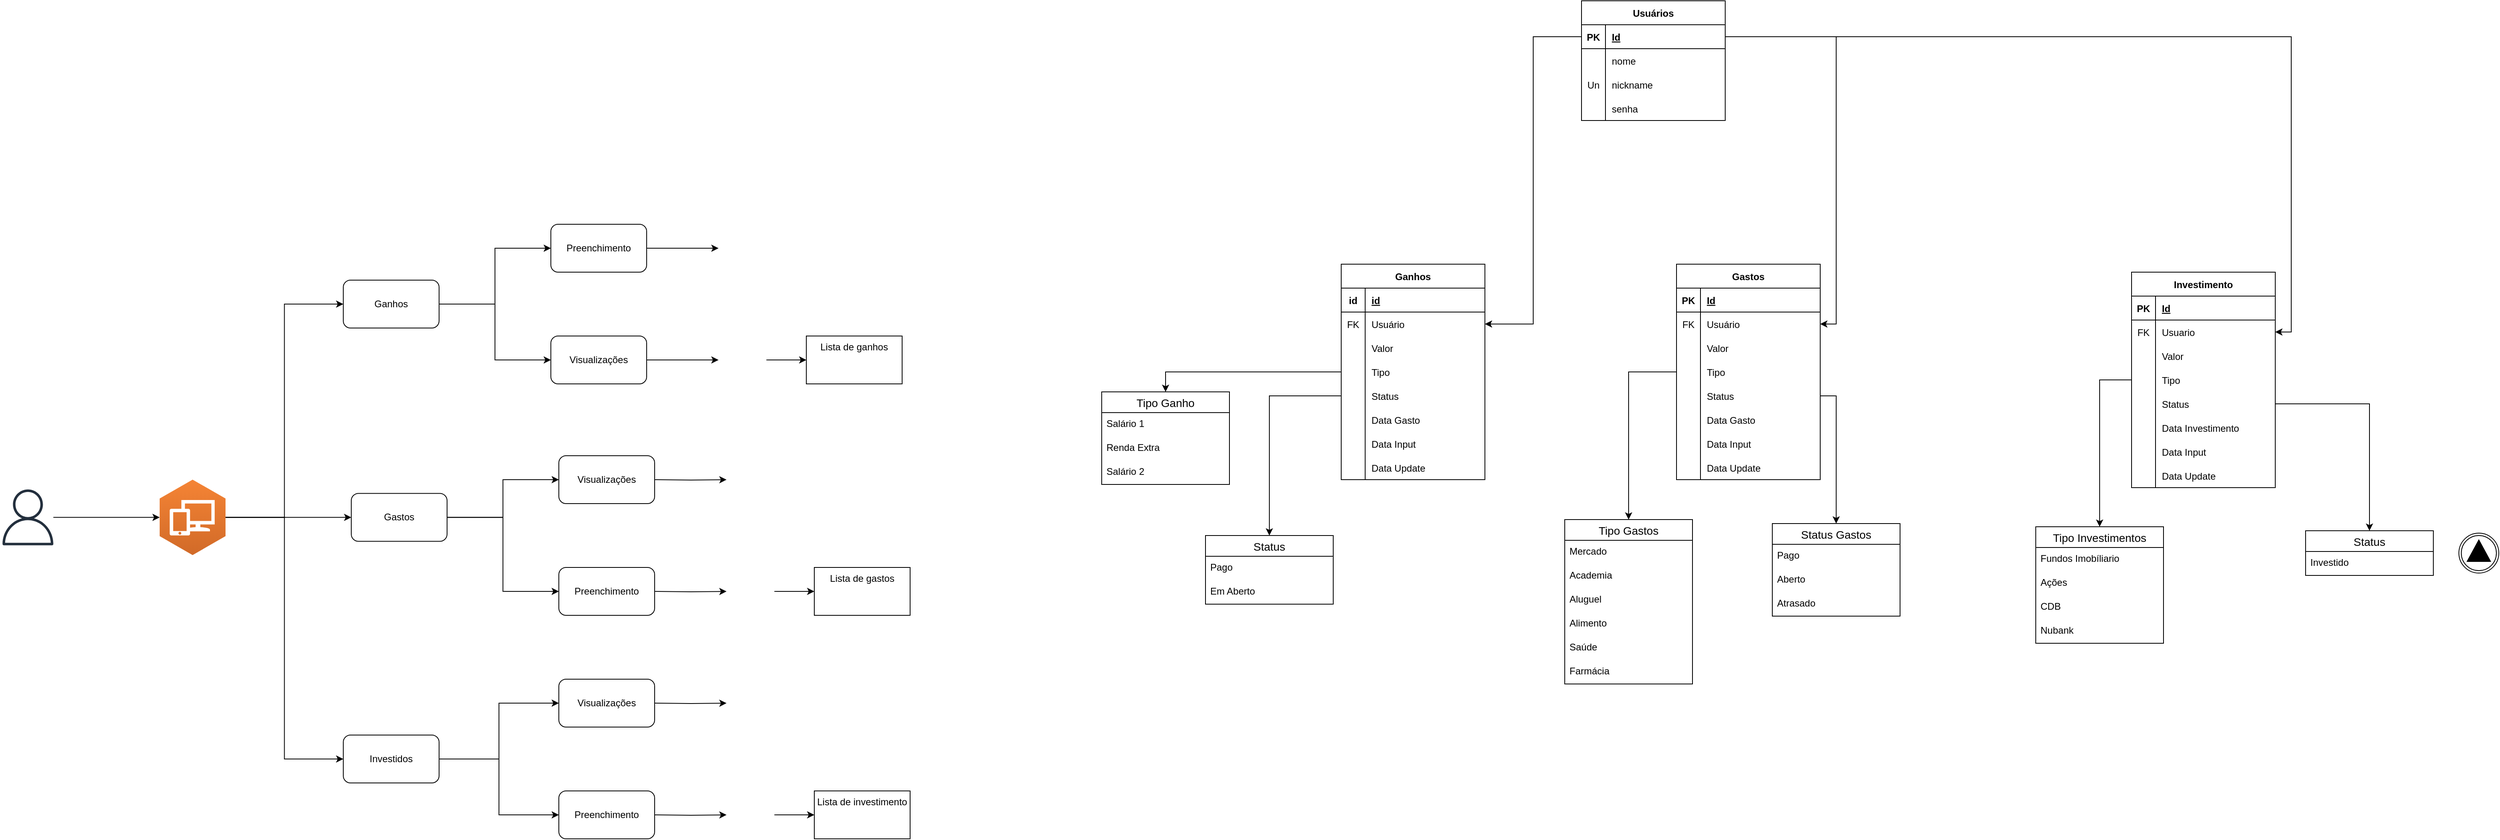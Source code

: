 <mxfile version="20.6.0" type="github">
  <diagram id="ZHMlnCA3z6UdnJzUCb5i" name="Página-1">
    <mxGraphModel dx="5167" dy="3419" grid="1" gridSize="10" guides="1" tooltips="1" connect="1" arrows="1" fold="1" page="1" pageScale="1" pageWidth="827" pageHeight="1169" math="0" shadow="0">
      <root>
        <mxCell id="0" />
        <mxCell id="1" parent="0" />
        <mxCell id="hMiYWxqCcFL1-7lvP4ok-51" style="edgeStyle=orthogonalEdgeStyle;rounded=0;orthogonalLoop=1;jettySize=auto;html=1;" parent="1" source="hMiYWxqCcFL1-7lvP4ok-3" target="hMiYWxqCcFL1-7lvP4ok-7" edge="1">
          <mxGeometry relative="1" as="geometry" />
        </mxCell>
        <mxCell id="hMiYWxqCcFL1-7lvP4ok-3" value="" style="sketch=0;outlineConnect=0;fontColor=#232F3E;gradientColor=none;fillColor=#232F3D;strokeColor=none;dashed=0;verticalLabelPosition=bottom;verticalAlign=top;align=center;html=1;fontSize=12;fontStyle=0;aspect=fixed;pointerEvents=1;shape=mxgraph.aws4.user;" parent="1" vertex="1">
          <mxGeometry x="-740" y="382.25" width="70" height="70" as="geometry" />
        </mxCell>
        <mxCell id="hMiYWxqCcFL1-7lvP4ok-41" style="edgeStyle=orthogonalEdgeStyle;rounded=0;orthogonalLoop=1;jettySize=auto;html=1;entryX=0;entryY=0.5;entryDx=0;entryDy=0;" parent="1" source="hMiYWxqCcFL1-7lvP4ok-7" target="hMiYWxqCcFL1-7lvP4ok-11" edge="1">
          <mxGeometry relative="1" as="geometry" />
        </mxCell>
        <mxCell id="hMiYWxqCcFL1-7lvP4ok-42" style="edgeStyle=orthogonalEdgeStyle;rounded=0;orthogonalLoop=1;jettySize=auto;html=1;entryX=0;entryY=0.5;entryDx=0;entryDy=0;" parent="1" source="hMiYWxqCcFL1-7lvP4ok-7" target="hMiYWxqCcFL1-7lvP4ok-10" edge="1">
          <mxGeometry relative="1" as="geometry" />
        </mxCell>
        <mxCell id="hMiYWxqCcFL1-7lvP4ok-43" style="edgeStyle=orthogonalEdgeStyle;rounded=0;orthogonalLoop=1;jettySize=auto;html=1;entryX=0;entryY=0.5;entryDx=0;entryDy=0;" parent="1" source="hMiYWxqCcFL1-7lvP4ok-7" target="hMiYWxqCcFL1-7lvP4ok-9" edge="1">
          <mxGeometry relative="1" as="geometry" />
        </mxCell>
        <mxCell id="hMiYWxqCcFL1-7lvP4ok-7" value="" style="outlineConnect=0;dashed=0;verticalLabelPosition=bottom;verticalAlign=top;align=center;html=1;shape=mxgraph.aws3.workspaces;fillColor=#D16A28;gradientColor=#F58435;gradientDirection=north;strokeColor=#000000;" parent="1" vertex="1">
          <mxGeometry x="-540" y="370" width="82.5" height="94.5" as="geometry" />
        </mxCell>
        <mxCell id="hMiYWxqCcFL1-7lvP4ok-49" style="edgeStyle=orthogonalEdgeStyle;rounded=0;orthogonalLoop=1;jettySize=auto;html=1;entryX=0;entryY=0.5;entryDx=0;entryDy=0;" parent="1" source="hMiYWxqCcFL1-7lvP4ok-9" target="hMiYWxqCcFL1-7lvP4ok-23" edge="1">
          <mxGeometry relative="1" as="geometry" />
        </mxCell>
        <mxCell id="hMiYWxqCcFL1-7lvP4ok-50" style="edgeStyle=orthogonalEdgeStyle;rounded=0;orthogonalLoop=1;jettySize=auto;html=1;entryX=0;entryY=0.5;entryDx=0;entryDy=0;" parent="1" source="hMiYWxqCcFL1-7lvP4ok-9" target="hMiYWxqCcFL1-7lvP4ok-25" edge="1">
          <mxGeometry relative="1" as="geometry" />
        </mxCell>
        <mxCell id="hMiYWxqCcFL1-7lvP4ok-9" value="Ganhos" style="rounded=1;whiteSpace=wrap;html=1;strokeColor=#000000;fillColor=default;gradientColor=none;" parent="1" vertex="1">
          <mxGeometry x="-310" y="120" width="120" height="60" as="geometry" />
        </mxCell>
        <mxCell id="hMiYWxqCcFL1-7lvP4ok-47" style="edgeStyle=orthogonalEdgeStyle;rounded=0;orthogonalLoop=1;jettySize=auto;html=1;entryX=0;entryY=0.5;entryDx=0;entryDy=0;" parent="1" source="hMiYWxqCcFL1-7lvP4ok-10" target="hMiYWxqCcFL1-7lvP4ok-30" edge="1">
          <mxGeometry relative="1" as="geometry" />
        </mxCell>
        <mxCell id="hMiYWxqCcFL1-7lvP4ok-48" style="edgeStyle=orthogonalEdgeStyle;rounded=0;orthogonalLoop=1;jettySize=auto;html=1;entryX=0;entryY=0.5;entryDx=0;entryDy=0;" parent="1" source="hMiYWxqCcFL1-7lvP4ok-10" target="hMiYWxqCcFL1-7lvP4ok-29" edge="1">
          <mxGeometry relative="1" as="geometry" />
        </mxCell>
        <mxCell id="hMiYWxqCcFL1-7lvP4ok-10" value="Gastos" style="rounded=1;whiteSpace=wrap;html=1;strokeColor=#000000;fillColor=default;gradientColor=none;" parent="1" vertex="1">
          <mxGeometry x="-300" y="387.25" width="120" height="60" as="geometry" />
        </mxCell>
        <mxCell id="hMiYWxqCcFL1-7lvP4ok-44" style="edgeStyle=orthogonalEdgeStyle;rounded=0;orthogonalLoop=1;jettySize=auto;html=1;entryX=0;entryY=0.5;entryDx=0;entryDy=0;" parent="1" source="hMiYWxqCcFL1-7lvP4ok-11" target="hMiYWxqCcFL1-7lvP4ok-33" edge="1">
          <mxGeometry relative="1" as="geometry" />
        </mxCell>
        <mxCell id="hMiYWxqCcFL1-7lvP4ok-46" style="edgeStyle=orthogonalEdgeStyle;rounded=0;orthogonalLoop=1;jettySize=auto;html=1;entryX=0;entryY=0.5;entryDx=0;entryDy=0;" parent="1" source="hMiYWxqCcFL1-7lvP4ok-11" target="hMiYWxqCcFL1-7lvP4ok-34" edge="1">
          <mxGeometry relative="1" as="geometry" />
        </mxCell>
        <mxCell id="hMiYWxqCcFL1-7lvP4ok-11" value="Investidos" style="rounded=1;whiteSpace=wrap;html=1;strokeColor=#000000;fillColor=default;gradientColor=none;" parent="1" vertex="1">
          <mxGeometry x="-310" y="690" width="120" height="60" as="geometry" />
        </mxCell>
        <mxCell id="hMiYWxqCcFL1-7lvP4ok-58" style="edgeStyle=orthogonalEdgeStyle;rounded=0;orthogonalLoop=1;jettySize=auto;html=1;entryX=0;entryY=0.5;entryDx=0;entryDy=0;" parent="1" source="hMiYWxqCcFL1-7lvP4ok-23" target="hMiYWxqCcFL1-7lvP4ok-57" edge="1">
          <mxGeometry relative="1" as="geometry" />
        </mxCell>
        <mxCell id="hMiYWxqCcFL1-7lvP4ok-23" value="Preenchimento" style="rounded=1;whiteSpace=wrap;html=1;strokeColor=#000000;fillColor=default;gradientColor=none;" parent="1" vertex="1">
          <mxGeometry x="-50" y="50" width="120" height="60" as="geometry" />
        </mxCell>
        <mxCell id="hMiYWxqCcFL1-7lvP4ok-60" style="edgeStyle=orthogonalEdgeStyle;rounded=0;orthogonalLoop=1;jettySize=auto;html=1;" parent="1" source="hMiYWxqCcFL1-7lvP4ok-25" target="hMiYWxqCcFL1-7lvP4ok-59" edge="1">
          <mxGeometry relative="1" as="geometry" />
        </mxCell>
        <mxCell id="hMiYWxqCcFL1-7lvP4ok-25" value="Visualizações" style="rounded=1;whiteSpace=wrap;html=1;strokeColor=#000000;fillColor=default;gradientColor=none;" parent="1" vertex="1">
          <mxGeometry x="-50" y="190" width="120" height="60" as="geometry" />
        </mxCell>
        <mxCell id="hMiYWxqCcFL1-7lvP4ok-29" value="Preenchimento" style="rounded=1;whiteSpace=wrap;html=1;strokeColor=#000000;fillColor=default;gradientColor=none;" parent="1" vertex="1">
          <mxGeometry x="-40" y="480" width="120" height="60" as="geometry" />
        </mxCell>
        <mxCell id="hMiYWxqCcFL1-7lvP4ok-30" value="Visualizações" style="rounded=1;whiteSpace=wrap;html=1;strokeColor=#000000;fillColor=default;gradientColor=none;" parent="1" vertex="1">
          <mxGeometry x="-40" y="340" width="120" height="60" as="geometry" />
        </mxCell>
        <mxCell id="hMiYWxqCcFL1-7lvP4ok-33" value="Preenchimento" style="rounded=1;whiteSpace=wrap;html=1;strokeColor=#000000;fillColor=default;gradientColor=none;" parent="1" vertex="1">
          <mxGeometry x="-40" y="760" width="120" height="60" as="geometry" />
        </mxCell>
        <mxCell id="hMiYWxqCcFL1-7lvP4ok-34" value="Visualizações" style="rounded=1;whiteSpace=wrap;html=1;strokeColor=#000000;fillColor=default;gradientColor=none;" parent="1" vertex="1">
          <mxGeometry x="-40" y="620" width="120" height="60" as="geometry" />
        </mxCell>
        <mxCell id="hMiYWxqCcFL1-7lvP4ok-57" value="" style="shape=image;html=1;verticalAlign=top;verticalLabelPosition=bottom;labelBackgroundColor=#ffffff;imageAspect=0;aspect=fixed;image=https://cdn0.iconfinder.com/data/icons/evericons-24px-vol-2/24/database-128.png;strokeColor=#000000;fillColor=default;gradientColor=none;strokeWidth=3;" parent="1" vertex="1">
          <mxGeometry x="160" y="50" width="60" height="60" as="geometry" />
        </mxCell>
        <mxCell id="hMiYWxqCcFL1-7lvP4ok-62" value="" style="edgeStyle=orthogonalEdgeStyle;rounded=0;orthogonalLoop=1;jettySize=auto;html=1;" parent="1" source="hMiYWxqCcFL1-7lvP4ok-59" target="hMiYWxqCcFL1-7lvP4ok-61" edge="1">
          <mxGeometry relative="1" as="geometry" />
        </mxCell>
        <mxCell id="hMiYWxqCcFL1-7lvP4ok-59" value="" style="shape=image;html=1;verticalAlign=top;verticalLabelPosition=bottom;labelBackgroundColor=#ffffff;imageAspect=0;aspect=fixed;image=https://cdn0.iconfinder.com/data/icons/evericons-24px-vol-2/24/database-128.png;strokeColor=#000000;fillColor=default;gradientColor=none;strokeWidth=3;" parent="1" vertex="1">
          <mxGeometry x="160" y="190" width="60" height="60" as="geometry" />
        </mxCell>
        <mxCell id="hMiYWxqCcFL1-7lvP4ok-61" value="Lista de ganhos" style="whiteSpace=wrap;html=1;verticalAlign=top;strokeColor=#000000;labelBackgroundColor=#ffffff;gradientColor=none;strokeWidth=1;" parent="1" vertex="1">
          <mxGeometry x="270" y="190" width="120" height="60" as="geometry" />
        </mxCell>
        <mxCell id="hMiYWxqCcFL1-7lvP4ok-63" style="edgeStyle=orthogonalEdgeStyle;rounded=0;orthogonalLoop=1;jettySize=auto;html=1;entryX=0;entryY=0.5;entryDx=0;entryDy=0;" parent="1" target="hMiYWxqCcFL1-7lvP4ok-65" edge="1">
          <mxGeometry relative="1" as="geometry">
            <mxPoint x="80.0" y="370" as="sourcePoint" />
          </mxGeometry>
        </mxCell>
        <mxCell id="hMiYWxqCcFL1-7lvP4ok-64" style="edgeStyle=orthogonalEdgeStyle;rounded=0;orthogonalLoop=1;jettySize=auto;html=1;" parent="1" target="hMiYWxqCcFL1-7lvP4ok-67" edge="1">
          <mxGeometry relative="1" as="geometry">
            <mxPoint x="80.0" y="510" as="sourcePoint" />
          </mxGeometry>
        </mxCell>
        <mxCell id="hMiYWxqCcFL1-7lvP4ok-65" value="" style="shape=image;html=1;verticalAlign=top;verticalLabelPosition=bottom;labelBackgroundColor=#ffffff;imageAspect=0;aspect=fixed;image=https://cdn0.iconfinder.com/data/icons/evericons-24px-vol-2/24/database-128.png;strokeColor=#000000;fillColor=default;gradientColor=none;strokeWidth=3;" parent="1" vertex="1">
          <mxGeometry x="170" y="340" width="60" height="60" as="geometry" />
        </mxCell>
        <mxCell id="hMiYWxqCcFL1-7lvP4ok-66" value="" style="edgeStyle=orthogonalEdgeStyle;rounded=0;orthogonalLoop=1;jettySize=auto;html=1;" parent="1" source="hMiYWxqCcFL1-7lvP4ok-67" target="hMiYWxqCcFL1-7lvP4ok-68" edge="1">
          <mxGeometry relative="1" as="geometry" />
        </mxCell>
        <mxCell id="hMiYWxqCcFL1-7lvP4ok-67" value="" style="shape=image;html=1;verticalAlign=top;verticalLabelPosition=bottom;labelBackgroundColor=#ffffff;imageAspect=0;aspect=fixed;image=https://cdn0.iconfinder.com/data/icons/evericons-24px-vol-2/24/database-128.png;strokeColor=#000000;fillColor=default;gradientColor=none;strokeWidth=3;" parent="1" vertex="1">
          <mxGeometry x="170" y="480" width="60" height="60" as="geometry" />
        </mxCell>
        <mxCell id="hMiYWxqCcFL1-7lvP4ok-68" value="Lista de gastos" style="whiteSpace=wrap;html=1;verticalAlign=top;strokeColor=#000000;labelBackgroundColor=#ffffff;gradientColor=none;strokeWidth=1;" parent="1" vertex="1">
          <mxGeometry x="280" y="480" width="120" height="60" as="geometry" />
        </mxCell>
        <mxCell id="hMiYWxqCcFL1-7lvP4ok-69" style="edgeStyle=orthogonalEdgeStyle;rounded=0;orthogonalLoop=1;jettySize=auto;html=1;entryX=0;entryY=0.5;entryDx=0;entryDy=0;" parent="1" target="hMiYWxqCcFL1-7lvP4ok-71" edge="1">
          <mxGeometry relative="1" as="geometry">
            <mxPoint x="80.0" y="650" as="sourcePoint" />
          </mxGeometry>
        </mxCell>
        <mxCell id="hMiYWxqCcFL1-7lvP4ok-70" style="edgeStyle=orthogonalEdgeStyle;rounded=0;orthogonalLoop=1;jettySize=auto;html=1;" parent="1" target="hMiYWxqCcFL1-7lvP4ok-73" edge="1">
          <mxGeometry relative="1" as="geometry">
            <mxPoint x="80.0" y="790" as="sourcePoint" />
          </mxGeometry>
        </mxCell>
        <mxCell id="hMiYWxqCcFL1-7lvP4ok-71" value="" style="shape=image;html=1;verticalAlign=top;verticalLabelPosition=bottom;labelBackgroundColor=#ffffff;imageAspect=0;aspect=fixed;image=https://cdn0.iconfinder.com/data/icons/evericons-24px-vol-2/24/database-128.png;strokeColor=#000000;fillColor=default;gradientColor=none;strokeWidth=3;" parent="1" vertex="1">
          <mxGeometry x="170" y="620" width="60" height="60" as="geometry" />
        </mxCell>
        <mxCell id="hMiYWxqCcFL1-7lvP4ok-72" value="" style="edgeStyle=orthogonalEdgeStyle;rounded=0;orthogonalLoop=1;jettySize=auto;html=1;" parent="1" source="hMiYWxqCcFL1-7lvP4ok-73" target="hMiYWxqCcFL1-7lvP4ok-74" edge="1">
          <mxGeometry relative="1" as="geometry" />
        </mxCell>
        <mxCell id="hMiYWxqCcFL1-7lvP4ok-73" value="" style="shape=image;html=1;verticalAlign=top;verticalLabelPosition=bottom;labelBackgroundColor=#ffffff;imageAspect=0;aspect=fixed;image=https://cdn0.iconfinder.com/data/icons/evericons-24px-vol-2/24/database-128.png;strokeColor=#000000;fillColor=default;gradientColor=none;strokeWidth=3;" parent="1" vertex="1">
          <mxGeometry x="170" y="760" width="60" height="60" as="geometry" />
        </mxCell>
        <mxCell id="hMiYWxqCcFL1-7lvP4ok-74" value="Lista de investimento" style="whiteSpace=wrap;html=1;verticalAlign=top;strokeColor=#000000;labelBackgroundColor=#ffffff;gradientColor=none;strokeWidth=1;" parent="1" vertex="1">
          <mxGeometry x="280" y="760" width="120" height="60" as="geometry" />
        </mxCell>
        <mxCell id="b-TicHvlsWVfz1t1mjIa-11" value="Ganhos" style="shape=table;startSize=30;container=1;collapsible=1;childLayout=tableLayout;fixedRows=1;rowLines=0;fontStyle=1;align=center;resizeLast=1;" vertex="1" parent="1">
          <mxGeometry x="940" y="100" width="180" height="270" as="geometry" />
        </mxCell>
        <mxCell id="b-TicHvlsWVfz1t1mjIa-12" value="" style="shape=tableRow;horizontal=0;startSize=0;swimlaneHead=0;swimlaneBody=0;fillColor=none;collapsible=0;dropTarget=0;points=[[0,0.5],[1,0.5]];portConstraint=eastwest;top=0;left=0;right=0;bottom=1;" vertex="1" parent="b-TicHvlsWVfz1t1mjIa-11">
          <mxGeometry y="30" width="180" height="30" as="geometry" />
        </mxCell>
        <mxCell id="b-TicHvlsWVfz1t1mjIa-13" value="id" style="shape=partialRectangle;connectable=0;fillColor=none;top=0;left=0;bottom=0;right=0;fontStyle=1;overflow=hidden;" vertex="1" parent="b-TicHvlsWVfz1t1mjIa-12">
          <mxGeometry width="30" height="30" as="geometry">
            <mxRectangle width="30" height="30" as="alternateBounds" />
          </mxGeometry>
        </mxCell>
        <mxCell id="b-TicHvlsWVfz1t1mjIa-14" value="id" style="shape=partialRectangle;connectable=0;fillColor=none;top=0;left=0;bottom=0;right=0;align=left;spacingLeft=6;fontStyle=5;overflow=hidden;" vertex="1" parent="b-TicHvlsWVfz1t1mjIa-12">
          <mxGeometry x="30" width="150" height="30" as="geometry">
            <mxRectangle width="150" height="30" as="alternateBounds" />
          </mxGeometry>
        </mxCell>
        <mxCell id="b-TicHvlsWVfz1t1mjIa-15" value="" style="shape=tableRow;horizontal=0;startSize=0;swimlaneHead=0;swimlaneBody=0;fillColor=none;collapsible=0;dropTarget=0;points=[[0,0.5],[1,0.5]];portConstraint=eastwest;top=0;left=0;right=0;bottom=0;" vertex="1" parent="b-TicHvlsWVfz1t1mjIa-11">
          <mxGeometry y="60" width="180" height="30" as="geometry" />
        </mxCell>
        <mxCell id="b-TicHvlsWVfz1t1mjIa-16" value="FK" style="shape=partialRectangle;connectable=0;fillColor=none;top=0;left=0;bottom=0;right=0;editable=1;overflow=hidden;" vertex="1" parent="b-TicHvlsWVfz1t1mjIa-15">
          <mxGeometry width="30" height="30" as="geometry">
            <mxRectangle width="30" height="30" as="alternateBounds" />
          </mxGeometry>
        </mxCell>
        <mxCell id="b-TicHvlsWVfz1t1mjIa-17" value="Usuário" style="shape=partialRectangle;connectable=0;fillColor=none;top=0;left=0;bottom=0;right=0;align=left;spacingLeft=6;overflow=hidden;" vertex="1" parent="b-TicHvlsWVfz1t1mjIa-15">
          <mxGeometry x="30" width="150" height="30" as="geometry">
            <mxRectangle width="150" height="30" as="alternateBounds" />
          </mxGeometry>
        </mxCell>
        <mxCell id="b-TicHvlsWVfz1t1mjIa-18" value="" style="shape=tableRow;horizontal=0;startSize=0;swimlaneHead=0;swimlaneBody=0;fillColor=none;collapsible=0;dropTarget=0;points=[[0,0.5],[1,0.5]];portConstraint=eastwest;top=0;left=0;right=0;bottom=0;" vertex="1" parent="b-TicHvlsWVfz1t1mjIa-11">
          <mxGeometry y="90" width="180" height="30" as="geometry" />
        </mxCell>
        <mxCell id="b-TicHvlsWVfz1t1mjIa-19" value="" style="shape=partialRectangle;connectable=0;fillColor=none;top=0;left=0;bottom=0;right=0;editable=1;overflow=hidden;" vertex="1" parent="b-TicHvlsWVfz1t1mjIa-18">
          <mxGeometry width="30" height="30" as="geometry">
            <mxRectangle width="30" height="30" as="alternateBounds" />
          </mxGeometry>
        </mxCell>
        <mxCell id="b-TicHvlsWVfz1t1mjIa-20" value="Valor" style="shape=partialRectangle;connectable=0;fillColor=none;top=0;left=0;bottom=0;right=0;align=left;spacingLeft=6;overflow=hidden;" vertex="1" parent="b-TicHvlsWVfz1t1mjIa-18">
          <mxGeometry x="30" width="150" height="30" as="geometry">
            <mxRectangle width="150" height="30" as="alternateBounds" />
          </mxGeometry>
        </mxCell>
        <mxCell id="b-TicHvlsWVfz1t1mjIa-21" value="" style="shape=tableRow;horizontal=0;startSize=0;swimlaneHead=0;swimlaneBody=0;fillColor=none;collapsible=0;dropTarget=0;points=[[0,0.5],[1,0.5]];portConstraint=eastwest;top=0;left=0;right=0;bottom=0;" vertex="1" parent="b-TicHvlsWVfz1t1mjIa-11">
          <mxGeometry y="120" width="180" height="30" as="geometry" />
        </mxCell>
        <mxCell id="b-TicHvlsWVfz1t1mjIa-22" value="" style="shape=partialRectangle;connectable=0;fillColor=none;top=0;left=0;bottom=0;right=0;editable=1;overflow=hidden;" vertex="1" parent="b-TicHvlsWVfz1t1mjIa-21">
          <mxGeometry width="30" height="30" as="geometry">
            <mxRectangle width="30" height="30" as="alternateBounds" />
          </mxGeometry>
        </mxCell>
        <mxCell id="b-TicHvlsWVfz1t1mjIa-23" value="Tipo" style="shape=partialRectangle;connectable=0;fillColor=none;top=0;left=0;bottom=0;right=0;align=left;spacingLeft=6;overflow=hidden;" vertex="1" parent="b-TicHvlsWVfz1t1mjIa-21">
          <mxGeometry x="30" width="150" height="30" as="geometry">
            <mxRectangle width="150" height="30" as="alternateBounds" />
          </mxGeometry>
        </mxCell>
        <mxCell id="b-TicHvlsWVfz1t1mjIa-43" value="" style="shape=tableRow;horizontal=0;startSize=0;swimlaneHead=0;swimlaneBody=0;fillColor=none;collapsible=0;dropTarget=0;points=[[0,0.5],[1,0.5]];portConstraint=eastwest;top=0;left=0;right=0;bottom=0;" vertex="1" parent="b-TicHvlsWVfz1t1mjIa-11">
          <mxGeometry y="150" width="180" height="30" as="geometry" />
        </mxCell>
        <mxCell id="b-TicHvlsWVfz1t1mjIa-44" value="" style="shape=partialRectangle;connectable=0;fillColor=none;top=0;left=0;bottom=0;right=0;editable=1;overflow=hidden;" vertex="1" parent="b-TicHvlsWVfz1t1mjIa-43">
          <mxGeometry width="30" height="30" as="geometry">
            <mxRectangle width="30" height="30" as="alternateBounds" />
          </mxGeometry>
        </mxCell>
        <mxCell id="b-TicHvlsWVfz1t1mjIa-45" value="Status" style="shape=partialRectangle;connectable=0;fillColor=none;top=0;left=0;bottom=0;right=0;align=left;spacingLeft=6;overflow=hidden;" vertex="1" parent="b-TicHvlsWVfz1t1mjIa-43">
          <mxGeometry x="30" width="150" height="30" as="geometry">
            <mxRectangle width="150" height="30" as="alternateBounds" />
          </mxGeometry>
        </mxCell>
        <mxCell id="b-TicHvlsWVfz1t1mjIa-46" value="" style="shape=tableRow;horizontal=0;startSize=0;swimlaneHead=0;swimlaneBody=0;fillColor=none;collapsible=0;dropTarget=0;points=[[0,0.5],[1,0.5]];portConstraint=eastwest;top=0;left=0;right=0;bottom=0;" vertex="1" parent="b-TicHvlsWVfz1t1mjIa-11">
          <mxGeometry y="180" width="180" height="30" as="geometry" />
        </mxCell>
        <mxCell id="b-TicHvlsWVfz1t1mjIa-47" value="" style="shape=partialRectangle;connectable=0;fillColor=none;top=0;left=0;bottom=0;right=0;editable=1;overflow=hidden;" vertex="1" parent="b-TicHvlsWVfz1t1mjIa-46">
          <mxGeometry width="30" height="30" as="geometry">
            <mxRectangle width="30" height="30" as="alternateBounds" />
          </mxGeometry>
        </mxCell>
        <mxCell id="b-TicHvlsWVfz1t1mjIa-48" value="Data Gasto" style="shape=partialRectangle;connectable=0;fillColor=none;top=0;left=0;bottom=0;right=0;align=left;spacingLeft=6;overflow=hidden;" vertex="1" parent="b-TicHvlsWVfz1t1mjIa-46">
          <mxGeometry x="30" width="150" height="30" as="geometry">
            <mxRectangle width="150" height="30" as="alternateBounds" />
          </mxGeometry>
        </mxCell>
        <mxCell id="b-TicHvlsWVfz1t1mjIa-24" value="" style="shape=tableRow;horizontal=0;startSize=0;swimlaneHead=0;swimlaneBody=0;fillColor=none;collapsible=0;dropTarget=0;points=[[0,0.5],[1,0.5]];portConstraint=eastwest;top=0;left=0;right=0;bottom=0;" vertex="1" parent="b-TicHvlsWVfz1t1mjIa-11">
          <mxGeometry y="210" width="180" height="30" as="geometry" />
        </mxCell>
        <mxCell id="b-TicHvlsWVfz1t1mjIa-25" value="" style="shape=partialRectangle;connectable=0;fillColor=none;top=0;left=0;bottom=0;right=0;editable=1;overflow=hidden;" vertex="1" parent="b-TicHvlsWVfz1t1mjIa-24">
          <mxGeometry width="30" height="30" as="geometry">
            <mxRectangle width="30" height="30" as="alternateBounds" />
          </mxGeometry>
        </mxCell>
        <mxCell id="b-TicHvlsWVfz1t1mjIa-26" value="Data Input" style="shape=partialRectangle;connectable=0;fillColor=none;top=0;left=0;bottom=0;right=0;align=left;spacingLeft=6;overflow=hidden;" vertex="1" parent="b-TicHvlsWVfz1t1mjIa-24">
          <mxGeometry x="30" width="150" height="30" as="geometry">
            <mxRectangle width="150" height="30" as="alternateBounds" />
          </mxGeometry>
        </mxCell>
        <mxCell id="b-TicHvlsWVfz1t1mjIa-83" value="" style="shape=tableRow;horizontal=0;startSize=0;swimlaneHead=0;swimlaneBody=0;fillColor=none;collapsible=0;dropTarget=0;points=[[0,0.5],[1,0.5]];portConstraint=eastwest;top=0;left=0;right=0;bottom=0;" vertex="1" parent="b-TicHvlsWVfz1t1mjIa-11">
          <mxGeometry y="240" width="180" height="30" as="geometry" />
        </mxCell>
        <mxCell id="b-TicHvlsWVfz1t1mjIa-84" value="" style="shape=partialRectangle;connectable=0;fillColor=none;top=0;left=0;bottom=0;right=0;editable=1;overflow=hidden;" vertex="1" parent="b-TicHvlsWVfz1t1mjIa-83">
          <mxGeometry width="30" height="30" as="geometry">
            <mxRectangle width="30" height="30" as="alternateBounds" />
          </mxGeometry>
        </mxCell>
        <mxCell id="b-TicHvlsWVfz1t1mjIa-85" value="Data Update" style="shape=partialRectangle;connectable=0;fillColor=none;top=0;left=0;bottom=0;right=0;align=left;spacingLeft=6;overflow=hidden;" vertex="1" parent="b-TicHvlsWVfz1t1mjIa-83">
          <mxGeometry x="30" width="150" height="30" as="geometry">
            <mxRectangle width="150" height="30" as="alternateBounds" />
          </mxGeometry>
        </mxCell>
        <mxCell id="b-TicHvlsWVfz1t1mjIa-27" value="Gastos" style="shape=table;startSize=30;container=1;collapsible=1;childLayout=tableLayout;fixedRows=1;rowLines=0;fontStyle=1;align=center;resizeLast=1;" vertex="1" parent="1">
          <mxGeometry x="1360" y="100" width="180" height="270" as="geometry" />
        </mxCell>
        <mxCell id="b-TicHvlsWVfz1t1mjIa-28" value="" style="shape=tableRow;horizontal=0;startSize=0;swimlaneHead=0;swimlaneBody=0;fillColor=none;collapsible=0;dropTarget=0;points=[[0,0.5],[1,0.5]];portConstraint=eastwest;top=0;left=0;right=0;bottom=1;" vertex="1" parent="b-TicHvlsWVfz1t1mjIa-27">
          <mxGeometry y="30" width="180" height="30" as="geometry" />
        </mxCell>
        <mxCell id="b-TicHvlsWVfz1t1mjIa-29" value="PK" style="shape=partialRectangle;connectable=0;fillColor=none;top=0;left=0;bottom=0;right=0;fontStyle=1;overflow=hidden;" vertex="1" parent="b-TicHvlsWVfz1t1mjIa-28">
          <mxGeometry width="30" height="30" as="geometry">
            <mxRectangle width="30" height="30" as="alternateBounds" />
          </mxGeometry>
        </mxCell>
        <mxCell id="b-TicHvlsWVfz1t1mjIa-30" value="Id" style="shape=partialRectangle;connectable=0;fillColor=none;top=0;left=0;bottom=0;right=0;align=left;spacingLeft=6;fontStyle=5;overflow=hidden;" vertex="1" parent="b-TicHvlsWVfz1t1mjIa-28">
          <mxGeometry x="30" width="150" height="30" as="geometry">
            <mxRectangle width="150" height="30" as="alternateBounds" />
          </mxGeometry>
        </mxCell>
        <mxCell id="b-TicHvlsWVfz1t1mjIa-31" value="" style="shape=tableRow;horizontal=0;startSize=0;swimlaneHead=0;swimlaneBody=0;fillColor=none;collapsible=0;dropTarget=0;points=[[0,0.5],[1,0.5]];portConstraint=eastwest;top=0;left=0;right=0;bottom=0;" vertex="1" parent="b-TicHvlsWVfz1t1mjIa-27">
          <mxGeometry y="60" width="180" height="30" as="geometry" />
        </mxCell>
        <mxCell id="b-TicHvlsWVfz1t1mjIa-32" value="FK" style="shape=partialRectangle;connectable=0;fillColor=none;top=0;left=0;bottom=0;right=0;editable=1;overflow=hidden;" vertex="1" parent="b-TicHvlsWVfz1t1mjIa-31">
          <mxGeometry width="30" height="30" as="geometry">
            <mxRectangle width="30" height="30" as="alternateBounds" />
          </mxGeometry>
        </mxCell>
        <mxCell id="b-TicHvlsWVfz1t1mjIa-33" value="Usuário" style="shape=partialRectangle;connectable=0;fillColor=none;top=0;left=0;bottom=0;right=0;align=left;spacingLeft=6;overflow=hidden;" vertex="1" parent="b-TicHvlsWVfz1t1mjIa-31">
          <mxGeometry x="30" width="150" height="30" as="geometry">
            <mxRectangle width="150" height="30" as="alternateBounds" />
          </mxGeometry>
        </mxCell>
        <mxCell id="b-TicHvlsWVfz1t1mjIa-34" value="" style="shape=tableRow;horizontal=0;startSize=0;swimlaneHead=0;swimlaneBody=0;fillColor=none;collapsible=0;dropTarget=0;points=[[0,0.5],[1,0.5]];portConstraint=eastwest;top=0;left=0;right=0;bottom=0;" vertex="1" parent="b-TicHvlsWVfz1t1mjIa-27">
          <mxGeometry y="90" width="180" height="30" as="geometry" />
        </mxCell>
        <mxCell id="b-TicHvlsWVfz1t1mjIa-35" value="" style="shape=partialRectangle;connectable=0;fillColor=none;top=0;left=0;bottom=0;right=0;editable=1;overflow=hidden;" vertex="1" parent="b-TicHvlsWVfz1t1mjIa-34">
          <mxGeometry width="30" height="30" as="geometry">
            <mxRectangle width="30" height="30" as="alternateBounds" />
          </mxGeometry>
        </mxCell>
        <mxCell id="b-TicHvlsWVfz1t1mjIa-36" value="Valor" style="shape=partialRectangle;connectable=0;fillColor=none;top=0;left=0;bottom=0;right=0;align=left;spacingLeft=6;overflow=hidden;" vertex="1" parent="b-TicHvlsWVfz1t1mjIa-34">
          <mxGeometry x="30" width="150" height="30" as="geometry">
            <mxRectangle width="150" height="30" as="alternateBounds" />
          </mxGeometry>
        </mxCell>
        <mxCell id="b-TicHvlsWVfz1t1mjIa-37" value="" style="shape=tableRow;horizontal=0;startSize=0;swimlaneHead=0;swimlaneBody=0;fillColor=none;collapsible=0;dropTarget=0;points=[[0,0.5],[1,0.5]];portConstraint=eastwest;top=0;left=0;right=0;bottom=0;" vertex="1" parent="b-TicHvlsWVfz1t1mjIa-27">
          <mxGeometry y="120" width="180" height="30" as="geometry" />
        </mxCell>
        <mxCell id="b-TicHvlsWVfz1t1mjIa-38" value="" style="shape=partialRectangle;connectable=0;fillColor=none;top=0;left=0;bottom=0;right=0;editable=1;overflow=hidden;" vertex="1" parent="b-TicHvlsWVfz1t1mjIa-37">
          <mxGeometry width="30" height="30" as="geometry">
            <mxRectangle width="30" height="30" as="alternateBounds" />
          </mxGeometry>
        </mxCell>
        <mxCell id="b-TicHvlsWVfz1t1mjIa-39" value="Tipo" style="shape=partialRectangle;connectable=0;fillColor=none;top=0;left=0;bottom=0;right=0;align=left;spacingLeft=6;overflow=hidden;" vertex="1" parent="b-TicHvlsWVfz1t1mjIa-37">
          <mxGeometry x="30" width="150" height="30" as="geometry">
            <mxRectangle width="150" height="30" as="alternateBounds" />
          </mxGeometry>
        </mxCell>
        <mxCell id="b-TicHvlsWVfz1t1mjIa-40" value="" style="shape=tableRow;horizontal=0;startSize=0;swimlaneHead=0;swimlaneBody=0;fillColor=none;collapsible=0;dropTarget=0;points=[[0,0.5],[1,0.5]];portConstraint=eastwest;top=0;left=0;right=0;bottom=0;" vertex="1" parent="b-TicHvlsWVfz1t1mjIa-27">
          <mxGeometry y="150" width="180" height="30" as="geometry" />
        </mxCell>
        <mxCell id="b-TicHvlsWVfz1t1mjIa-41" value="" style="shape=partialRectangle;connectable=0;fillColor=none;top=0;left=0;bottom=0;right=0;editable=1;overflow=hidden;" vertex="1" parent="b-TicHvlsWVfz1t1mjIa-40">
          <mxGeometry width="30" height="30" as="geometry">
            <mxRectangle width="30" height="30" as="alternateBounds" />
          </mxGeometry>
        </mxCell>
        <mxCell id="b-TicHvlsWVfz1t1mjIa-42" value="Status" style="shape=partialRectangle;connectable=0;fillColor=none;top=0;left=0;bottom=0;right=0;align=left;spacingLeft=6;overflow=hidden;" vertex="1" parent="b-TicHvlsWVfz1t1mjIa-40">
          <mxGeometry x="30" width="150" height="30" as="geometry">
            <mxRectangle width="150" height="30" as="alternateBounds" />
          </mxGeometry>
        </mxCell>
        <mxCell id="b-TicHvlsWVfz1t1mjIa-49" value="" style="shape=tableRow;horizontal=0;startSize=0;swimlaneHead=0;swimlaneBody=0;fillColor=none;collapsible=0;dropTarget=0;points=[[0,0.5],[1,0.5]];portConstraint=eastwest;top=0;left=0;right=0;bottom=0;" vertex="1" parent="b-TicHvlsWVfz1t1mjIa-27">
          <mxGeometry y="180" width="180" height="30" as="geometry" />
        </mxCell>
        <mxCell id="b-TicHvlsWVfz1t1mjIa-50" value="" style="shape=partialRectangle;connectable=0;fillColor=none;top=0;left=0;bottom=0;right=0;editable=1;overflow=hidden;" vertex="1" parent="b-TicHvlsWVfz1t1mjIa-49">
          <mxGeometry width="30" height="30" as="geometry">
            <mxRectangle width="30" height="30" as="alternateBounds" />
          </mxGeometry>
        </mxCell>
        <mxCell id="b-TicHvlsWVfz1t1mjIa-51" value="Data Gasto" style="shape=partialRectangle;connectable=0;fillColor=none;top=0;left=0;bottom=0;right=0;align=left;spacingLeft=6;overflow=hidden;" vertex="1" parent="b-TicHvlsWVfz1t1mjIa-49">
          <mxGeometry x="30" width="150" height="30" as="geometry">
            <mxRectangle width="150" height="30" as="alternateBounds" />
          </mxGeometry>
        </mxCell>
        <mxCell id="b-TicHvlsWVfz1t1mjIa-52" value="" style="shape=tableRow;horizontal=0;startSize=0;swimlaneHead=0;swimlaneBody=0;fillColor=none;collapsible=0;dropTarget=0;points=[[0,0.5],[1,0.5]];portConstraint=eastwest;top=0;left=0;right=0;bottom=0;" vertex="1" parent="b-TicHvlsWVfz1t1mjIa-27">
          <mxGeometry y="210" width="180" height="30" as="geometry" />
        </mxCell>
        <mxCell id="b-TicHvlsWVfz1t1mjIa-53" value="" style="shape=partialRectangle;connectable=0;fillColor=none;top=0;left=0;bottom=0;right=0;editable=1;overflow=hidden;" vertex="1" parent="b-TicHvlsWVfz1t1mjIa-52">
          <mxGeometry width="30" height="30" as="geometry">
            <mxRectangle width="30" height="30" as="alternateBounds" />
          </mxGeometry>
        </mxCell>
        <mxCell id="b-TicHvlsWVfz1t1mjIa-54" value="Data Input" style="shape=partialRectangle;connectable=0;fillColor=none;top=0;left=0;bottom=0;right=0;align=left;spacingLeft=6;overflow=hidden;" vertex="1" parent="b-TicHvlsWVfz1t1mjIa-52">
          <mxGeometry x="30" width="150" height="30" as="geometry">
            <mxRectangle width="150" height="30" as="alternateBounds" />
          </mxGeometry>
        </mxCell>
        <mxCell id="b-TicHvlsWVfz1t1mjIa-80" value="" style="shape=tableRow;horizontal=0;startSize=0;swimlaneHead=0;swimlaneBody=0;fillColor=none;collapsible=0;dropTarget=0;points=[[0,0.5],[1,0.5]];portConstraint=eastwest;top=0;left=0;right=0;bottom=0;" vertex="1" parent="b-TicHvlsWVfz1t1mjIa-27">
          <mxGeometry y="240" width="180" height="30" as="geometry" />
        </mxCell>
        <mxCell id="b-TicHvlsWVfz1t1mjIa-81" value="" style="shape=partialRectangle;connectable=0;fillColor=none;top=0;left=0;bottom=0;right=0;editable=1;overflow=hidden;" vertex="1" parent="b-TicHvlsWVfz1t1mjIa-80">
          <mxGeometry width="30" height="30" as="geometry">
            <mxRectangle width="30" height="30" as="alternateBounds" />
          </mxGeometry>
        </mxCell>
        <mxCell id="b-TicHvlsWVfz1t1mjIa-82" value="Data Update" style="shape=partialRectangle;connectable=0;fillColor=none;top=0;left=0;bottom=0;right=0;align=left;spacingLeft=6;overflow=hidden;" vertex="1" parent="b-TicHvlsWVfz1t1mjIa-80">
          <mxGeometry x="30" width="150" height="30" as="geometry">
            <mxRectangle width="150" height="30" as="alternateBounds" />
          </mxGeometry>
        </mxCell>
        <mxCell id="b-TicHvlsWVfz1t1mjIa-55" value="Investimento" style="shape=table;startSize=30;container=1;collapsible=1;childLayout=tableLayout;fixedRows=1;rowLines=0;fontStyle=1;align=center;resizeLast=1;" vertex="1" parent="1">
          <mxGeometry x="1930" y="110" width="180" height="270" as="geometry" />
        </mxCell>
        <mxCell id="b-TicHvlsWVfz1t1mjIa-56" value="" style="shape=tableRow;horizontal=0;startSize=0;swimlaneHead=0;swimlaneBody=0;fillColor=none;collapsible=0;dropTarget=0;points=[[0,0.5],[1,0.5]];portConstraint=eastwest;top=0;left=0;right=0;bottom=1;" vertex="1" parent="b-TicHvlsWVfz1t1mjIa-55">
          <mxGeometry y="30" width="180" height="30" as="geometry" />
        </mxCell>
        <mxCell id="b-TicHvlsWVfz1t1mjIa-57" value="PK" style="shape=partialRectangle;connectable=0;fillColor=none;top=0;left=0;bottom=0;right=0;fontStyle=1;overflow=hidden;" vertex="1" parent="b-TicHvlsWVfz1t1mjIa-56">
          <mxGeometry width="30" height="30" as="geometry">
            <mxRectangle width="30" height="30" as="alternateBounds" />
          </mxGeometry>
        </mxCell>
        <mxCell id="b-TicHvlsWVfz1t1mjIa-58" value="Id" style="shape=partialRectangle;connectable=0;fillColor=none;top=0;left=0;bottom=0;right=0;align=left;spacingLeft=6;fontStyle=5;overflow=hidden;" vertex="1" parent="b-TicHvlsWVfz1t1mjIa-56">
          <mxGeometry x="30" width="150" height="30" as="geometry">
            <mxRectangle width="150" height="30" as="alternateBounds" />
          </mxGeometry>
        </mxCell>
        <mxCell id="b-TicHvlsWVfz1t1mjIa-59" value="" style="shape=tableRow;horizontal=0;startSize=0;swimlaneHead=0;swimlaneBody=0;fillColor=none;collapsible=0;dropTarget=0;points=[[0,0.5],[1,0.5]];portConstraint=eastwest;top=0;left=0;right=0;bottom=0;" vertex="1" parent="b-TicHvlsWVfz1t1mjIa-55">
          <mxGeometry y="60" width="180" height="30" as="geometry" />
        </mxCell>
        <mxCell id="b-TicHvlsWVfz1t1mjIa-60" value="FK" style="shape=partialRectangle;connectable=0;fillColor=none;top=0;left=0;bottom=0;right=0;editable=1;overflow=hidden;" vertex="1" parent="b-TicHvlsWVfz1t1mjIa-59">
          <mxGeometry width="30" height="30" as="geometry">
            <mxRectangle width="30" height="30" as="alternateBounds" />
          </mxGeometry>
        </mxCell>
        <mxCell id="b-TicHvlsWVfz1t1mjIa-61" value="Usuario" style="shape=partialRectangle;connectable=0;fillColor=none;top=0;left=0;bottom=0;right=0;align=left;spacingLeft=6;overflow=hidden;" vertex="1" parent="b-TicHvlsWVfz1t1mjIa-59">
          <mxGeometry x="30" width="150" height="30" as="geometry">
            <mxRectangle width="150" height="30" as="alternateBounds" />
          </mxGeometry>
        </mxCell>
        <mxCell id="b-TicHvlsWVfz1t1mjIa-62" value="" style="shape=tableRow;horizontal=0;startSize=0;swimlaneHead=0;swimlaneBody=0;fillColor=none;collapsible=0;dropTarget=0;points=[[0,0.5],[1,0.5]];portConstraint=eastwest;top=0;left=0;right=0;bottom=0;" vertex="1" parent="b-TicHvlsWVfz1t1mjIa-55">
          <mxGeometry y="90" width="180" height="30" as="geometry" />
        </mxCell>
        <mxCell id="b-TicHvlsWVfz1t1mjIa-63" value="" style="shape=partialRectangle;connectable=0;fillColor=none;top=0;left=0;bottom=0;right=0;editable=1;overflow=hidden;" vertex="1" parent="b-TicHvlsWVfz1t1mjIa-62">
          <mxGeometry width="30" height="30" as="geometry">
            <mxRectangle width="30" height="30" as="alternateBounds" />
          </mxGeometry>
        </mxCell>
        <mxCell id="b-TicHvlsWVfz1t1mjIa-64" value="Valor" style="shape=partialRectangle;connectable=0;fillColor=none;top=0;left=0;bottom=0;right=0;align=left;spacingLeft=6;overflow=hidden;" vertex="1" parent="b-TicHvlsWVfz1t1mjIa-62">
          <mxGeometry x="30" width="150" height="30" as="geometry">
            <mxRectangle width="150" height="30" as="alternateBounds" />
          </mxGeometry>
        </mxCell>
        <mxCell id="b-TicHvlsWVfz1t1mjIa-65" value="" style="shape=tableRow;horizontal=0;startSize=0;swimlaneHead=0;swimlaneBody=0;fillColor=none;collapsible=0;dropTarget=0;points=[[0,0.5],[1,0.5]];portConstraint=eastwest;top=0;left=0;right=0;bottom=0;" vertex="1" parent="b-TicHvlsWVfz1t1mjIa-55">
          <mxGeometry y="120" width="180" height="30" as="geometry" />
        </mxCell>
        <mxCell id="b-TicHvlsWVfz1t1mjIa-66" value="" style="shape=partialRectangle;connectable=0;fillColor=none;top=0;left=0;bottom=0;right=0;editable=1;overflow=hidden;" vertex="1" parent="b-TicHvlsWVfz1t1mjIa-65">
          <mxGeometry width="30" height="30" as="geometry">
            <mxRectangle width="30" height="30" as="alternateBounds" />
          </mxGeometry>
        </mxCell>
        <mxCell id="b-TicHvlsWVfz1t1mjIa-67" value="Tipo" style="shape=partialRectangle;connectable=0;fillColor=none;top=0;left=0;bottom=0;right=0;align=left;spacingLeft=6;overflow=hidden;" vertex="1" parent="b-TicHvlsWVfz1t1mjIa-65">
          <mxGeometry x="30" width="150" height="30" as="geometry">
            <mxRectangle width="150" height="30" as="alternateBounds" />
          </mxGeometry>
        </mxCell>
        <mxCell id="b-TicHvlsWVfz1t1mjIa-68" value="" style="shape=tableRow;horizontal=0;startSize=0;swimlaneHead=0;swimlaneBody=0;fillColor=none;collapsible=0;dropTarget=0;points=[[0,0.5],[1,0.5]];portConstraint=eastwest;top=0;left=0;right=0;bottom=0;" vertex="1" parent="b-TicHvlsWVfz1t1mjIa-55">
          <mxGeometry y="150" width="180" height="30" as="geometry" />
        </mxCell>
        <mxCell id="b-TicHvlsWVfz1t1mjIa-69" value="" style="shape=partialRectangle;connectable=0;fillColor=none;top=0;left=0;bottom=0;right=0;editable=1;overflow=hidden;" vertex="1" parent="b-TicHvlsWVfz1t1mjIa-68">
          <mxGeometry width="30" height="30" as="geometry">
            <mxRectangle width="30" height="30" as="alternateBounds" />
          </mxGeometry>
        </mxCell>
        <mxCell id="b-TicHvlsWVfz1t1mjIa-70" value="Status" style="shape=partialRectangle;connectable=0;fillColor=none;top=0;left=0;bottom=0;right=0;align=left;spacingLeft=6;overflow=hidden;" vertex="1" parent="b-TicHvlsWVfz1t1mjIa-68">
          <mxGeometry x="30" width="150" height="30" as="geometry">
            <mxRectangle width="150" height="30" as="alternateBounds" />
          </mxGeometry>
        </mxCell>
        <mxCell id="b-TicHvlsWVfz1t1mjIa-71" value="" style="shape=tableRow;horizontal=0;startSize=0;swimlaneHead=0;swimlaneBody=0;fillColor=none;collapsible=0;dropTarget=0;points=[[0,0.5],[1,0.5]];portConstraint=eastwest;top=0;left=0;right=0;bottom=0;" vertex="1" parent="b-TicHvlsWVfz1t1mjIa-55">
          <mxGeometry y="180" width="180" height="30" as="geometry" />
        </mxCell>
        <mxCell id="b-TicHvlsWVfz1t1mjIa-72" value="" style="shape=partialRectangle;connectable=0;fillColor=none;top=0;left=0;bottom=0;right=0;editable=1;overflow=hidden;" vertex="1" parent="b-TicHvlsWVfz1t1mjIa-71">
          <mxGeometry width="30" height="30" as="geometry">
            <mxRectangle width="30" height="30" as="alternateBounds" />
          </mxGeometry>
        </mxCell>
        <mxCell id="b-TicHvlsWVfz1t1mjIa-73" value="Data Investimento" style="shape=partialRectangle;connectable=0;fillColor=none;top=0;left=0;bottom=0;right=0;align=left;spacingLeft=6;overflow=hidden;" vertex="1" parent="b-TicHvlsWVfz1t1mjIa-71">
          <mxGeometry x="30" width="150" height="30" as="geometry">
            <mxRectangle width="150" height="30" as="alternateBounds" />
          </mxGeometry>
        </mxCell>
        <mxCell id="b-TicHvlsWVfz1t1mjIa-74" value="" style="shape=tableRow;horizontal=0;startSize=0;swimlaneHead=0;swimlaneBody=0;fillColor=none;collapsible=0;dropTarget=0;points=[[0,0.5],[1,0.5]];portConstraint=eastwest;top=0;left=0;right=0;bottom=0;" vertex="1" parent="b-TicHvlsWVfz1t1mjIa-55">
          <mxGeometry y="210" width="180" height="30" as="geometry" />
        </mxCell>
        <mxCell id="b-TicHvlsWVfz1t1mjIa-75" value="" style="shape=partialRectangle;connectable=0;fillColor=none;top=0;left=0;bottom=0;right=0;editable=1;overflow=hidden;" vertex="1" parent="b-TicHvlsWVfz1t1mjIa-74">
          <mxGeometry width="30" height="30" as="geometry">
            <mxRectangle width="30" height="30" as="alternateBounds" />
          </mxGeometry>
        </mxCell>
        <mxCell id="b-TicHvlsWVfz1t1mjIa-76" value="Data Input" style="shape=partialRectangle;connectable=0;fillColor=none;top=0;left=0;bottom=0;right=0;align=left;spacingLeft=6;overflow=hidden;" vertex="1" parent="b-TicHvlsWVfz1t1mjIa-74">
          <mxGeometry x="30" width="150" height="30" as="geometry">
            <mxRectangle width="150" height="30" as="alternateBounds" />
          </mxGeometry>
        </mxCell>
        <mxCell id="b-TicHvlsWVfz1t1mjIa-77" value="" style="shape=tableRow;horizontal=0;startSize=0;swimlaneHead=0;swimlaneBody=0;fillColor=none;collapsible=0;dropTarget=0;points=[[0,0.5],[1,0.5]];portConstraint=eastwest;top=0;left=0;right=0;bottom=0;" vertex="1" parent="b-TicHvlsWVfz1t1mjIa-55">
          <mxGeometry y="240" width="180" height="30" as="geometry" />
        </mxCell>
        <mxCell id="b-TicHvlsWVfz1t1mjIa-78" value="" style="shape=partialRectangle;connectable=0;fillColor=none;top=0;left=0;bottom=0;right=0;editable=1;overflow=hidden;" vertex="1" parent="b-TicHvlsWVfz1t1mjIa-77">
          <mxGeometry width="30" height="30" as="geometry">
            <mxRectangle width="30" height="30" as="alternateBounds" />
          </mxGeometry>
        </mxCell>
        <mxCell id="b-TicHvlsWVfz1t1mjIa-79" value="Data Update" style="shape=partialRectangle;connectable=0;fillColor=none;top=0;left=0;bottom=0;right=0;align=left;spacingLeft=6;overflow=hidden;" vertex="1" parent="b-TicHvlsWVfz1t1mjIa-77">
          <mxGeometry x="30" width="150" height="30" as="geometry">
            <mxRectangle width="150" height="30" as="alternateBounds" />
          </mxGeometry>
        </mxCell>
        <mxCell id="b-TicHvlsWVfz1t1mjIa-86" value="Usuários" style="shape=table;startSize=30;container=1;collapsible=1;childLayout=tableLayout;fixedRows=1;rowLines=0;fontStyle=1;align=center;resizeLast=1;" vertex="1" parent="1">
          <mxGeometry x="1241" y="-230" width="180" height="150" as="geometry" />
        </mxCell>
        <mxCell id="b-TicHvlsWVfz1t1mjIa-87" value="" style="shape=tableRow;horizontal=0;startSize=0;swimlaneHead=0;swimlaneBody=0;fillColor=none;collapsible=0;dropTarget=0;points=[[0,0.5],[1,0.5]];portConstraint=eastwest;top=0;left=0;right=0;bottom=1;" vertex="1" parent="b-TicHvlsWVfz1t1mjIa-86">
          <mxGeometry y="30" width="180" height="30" as="geometry" />
        </mxCell>
        <mxCell id="b-TicHvlsWVfz1t1mjIa-88" value="PK" style="shape=partialRectangle;connectable=0;fillColor=none;top=0;left=0;bottom=0;right=0;fontStyle=1;overflow=hidden;" vertex="1" parent="b-TicHvlsWVfz1t1mjIa-87">
          <mxGeometry width="30" height="30" as="geometry">
            <mxRectangle width="30" height="30" as="alternateBounds" />
          </mxGeometry>
        </mxCell>
        <mxCell id="b-TicHvlsWVfz1t1mjIa-89" value="Id" style="shape=partialRectangle;connectable=0;fillColor=none;top=0;left=0;bottom=0;right=0;align=left;spacingLeft=6;fontStyle=5;overflow=hidden;" vertex="1" parent="b-TicHvlsWVfz1t1mjIa-87">
          <mxGeometry x="30" width="150" height="30" as="geometry">
            <mxRectangle width="150" height="30" as="alternateBounds" />
          </mxGeometry>
        </mxCell>
        <mxCell id="b-TicHvlsWVfz1t1mjIa-90" value="" style="shape=tableRow;horizontal=0;startSize=0;swimlaneHead=0;swimlaneBody=0;fillColor=none;collapsible=0;dropTarget=0;points=[[0,0.5],[1,0.5]];portConstraint=eastwest;top=0;left=0;right=0;bottom=0;" vertex="1" parent="b-TicHvlsWVfz1t1mjIa-86">
          <mxGeometry y="60" width="180" height="30" as="geometry" />
        </mxCell>
        <mxCell id="b-TicHvlsWVfz1t1mjIa-91" value="" style="shape=partialRectangle;connectable=0;fillColor=none;top=0;left=0;bottom=0;right=0;editable=1;overflow=hidden;" vertex="1" parent="b-TicHvlsWVfz1t1mjIa-90">
          <mxGeometry width="30" height="30" as="geometry">
            <mxRectangle width="30" height="30" as="alternateBounds" />
          </mxGeometry>
        </mxCell>
        <mxCell id="b-TicHvlsWVfz1t1mjIa-92" value="nome" style="shape=partialRectangle;connectable=0;fillColor=none;top=0;left=0;bottom=0;right=0;align=left;spacingLeft=6;overflow=hidden;" vertex="1" parent="b-TicHvlsWVfz1t1mjIa-90">
          <mxGeometry x="30" width="150" height="30" as="geometry">
            <mxRectangle width="150" height="30" as="alternateBounds" />
          </mxGeometry>
        </mxCell>
        <mxCell id="b-TicHvlsWVfz1t1mjIa-93" value="" style="shape=tableRow;horizontal=0;startSize=0;swimlaneHead=0;swimlaneBody=0;fillColor=none;collapsible=0;dropTarget=0;points=[[0,0.5],[1,0.5]];portConstraint=eastwest;top=0;left=0;right=0;bottom=0;" vertex="1" parent="b-TicHvlsWVfz1t1mjIa-86">
          <mxGeometry y="90" width="180" height="30" as="geometry" />
        </mxCell>
        <mxCell id="b-TicHvlsWVfz1t1mjIa-94" value="Un" style="shape=partialRectangle;connectable=0;fillColor=none;top=0;left=0;bottom=0;right=0;editable=1;overflow=hidden;" vertex="1" parent="b-TicHvlsWVfz1t1mjIa-93">
          <mxGeometry width="30" height="30" as="geometry">
            <mxRectangle width="30" height="30" as="alternateBounds" />
          </mxGeometry>
        </mxCell>
        <mxCell id="b-TicHvlsWVfz1t1mjIa-95" value="nickname" style="shape=partialRectangle;connectable=0;fillColor=none;top=0;left=0;bottom=0;right=0;align=left;spacingLeft=6;overflow=hidden;" vertex="1" parent="b-TicHvlsWVfz1t1mjIa-93">
          <mxGeometry x="30" width="150" height="30" as="geometry">
            <mxRectangle width="150" height="30" as="alternateBounds" />
          </mxGeometry>
        </mxCell>
        <mxCell id="b-TicHvlsWVfz1t1mjIa-96" value="" style="shape=tableRow;horizontal=0;startSize=0;swimlaneHead=0;swimlaneBody=0;fillColor=none;collapsible=0;dropTarget=0;points=[[0,0.5],[1,0.5]];portConstraint=eastwest;top=0;left=0;right=0;bottom=0;" vertex="1" parent="b-TicHvlsWVfz1t1mjIa-86">
          <mxGeometry y="120" width="180" height="30" as="geometry" />
        </mxCell>
        <mxCell id="b-TicHvlsWVfz1t1mjIa-97" value="" style="shape=partialRectangle;connectable=0;fillColor=none;top=0;left=0;bottom=0;right=0;editable=1;overflow=hidden;" vertex="1" parent="b-TicHvlsWVfz1t1mjIa-96">
          <mxGeometry width="30" height="30" as="geometry">
            <mxRectangle width="30" height="30" as="alternateBounds" />
          </mxGeometry>
        </mxCell>
        <mxCell id="b-TicHvlsWVfz1t1mjIa-98" value="senha" style="shape=partialRectangle;connectable=0;fillColor=none;top=0;left=0;bottom=0;right=0;align=left;spacingLeft=6;overflow=hidden;" vertex="1" parent="b-TicHvlsWVfz1t1mjIa-96">
          <mxGeometry x="30" width="150" height="30" as="geometry">
            <mxRectangle width="150" height="30" as="alternateBounds" />
          </mxGeometry>
        </mxCell>
        <mxCell id="b-TicHvlsWVfz1t1mjIa-100" style="edgeStyle=orthogonalEdgeStyle;rounded=0;orthogonalLoop=1;jettySize=auto;html=1;" edge="1" parent="1" source="b-TicHvlsWVfz1t1mjIa-87" target="b-TicHvlsWVfz1t1mjIa-15">
          <mxGeometry relative="1" as="geometry" />
        </mxCell>
        <mxCell id="b-TicHvlsWVfz1t1mjIa-101" style="edgeStyle=orthogonalEdgeStyle;rounded=0;orthogonalLoop=1;jettySize=auto;html=1;entryX=1;entryY=0.5;entryDx=0;entryDy=0;" edge="1" parent="1" source="b-TicHvlsWVfz1t1mjIa-87" target="b-TicHvlsWVfz1t1mjIa-31">
          <mxGeometry relative="1" as="geometry" />
        </mxCell>
        <mxCell id="b-TicHvlsWVfz1t1mjIa-102" style="edgeStyle=orthogonalEdgeStyle;rounded=0;orthogonalLoop=1;jettySize=auto;html=1;entryX=1;entryY=0.5;entryDx=0;entryDy=0;" edge="1" parent="1" source="b-TicHvlsWVfz1t1mjIa-87" target="b-TicHvlsWVfz1t1mjIa-59">
          <mxGeometry relative="1" as="geometry" />
        </mxCell>
        <mxCell id="b-TicHvlsWVfz1t1mjIa-103" value="Tipo Ganho" style="swimlane;fontStyle=0;childLayout=stackLayout;horizontal=1;startSize=26;horizontalStack=0;resizeParent=1;resizeParentMax=0;resizeLast=0;collapsible=1;marginBottom=0;align=center;fontSize=14;" vertex="1" parent="1">
          <mxGeometry x="640" y="260" width="160" height="116" as="geometry" />
        </mxCell>
        <mxCell id="b-TicHvlsWVfz1t1mjIa-104" value="Salário 1" style="text;strokeColor=none;fillColor=none;spacingLeft=4;spacingRight=4;overflow=hidden;rotatable=0;points=[[0,0.5],[1,0.5]];portConstraint=eastwest;fontSize=12;" vertex="1" parent="b-TicHvlsWVfz1t1mjIa-103">
          <mxGeometry y="26" width="160" height="30" as="geometry" />
        </mxCell>
        <mxCell id="b-TicHvlsWVfz1t1mjIa-105" value="Renda Extra" style="text;strokeColor=none;fillColor=none;spacingLeft=4;spacingRight=4;overflow=hidden;rotatable=0;points=[[0,0.5],[1,0.5]];portConstraint=eastwest;fontSize=12;" vertex="1" parent="b-TicHvlsWVfz1t1mjIa-103">
          <mxGeometry y="56" width="160" height="30" as="geometry" />
        </mxCell>
        <mxCell id="b-TicHvlsWVfz1t1mjIa-106" value="Salário 2" style="text;strokeColor=none;fillColor=none;spacingLeft=4;spacingRight=4;overflow=hidden;rotatable=0;points=[[0,0.5],[1,0.5]];portConstraint=eastwest;fontSize=12;" vertex="1" parent="b-TicHvlsWVfz1t1mjIa-103">
          <mxGeometry y="86" width="160" height="30" as="geometry" />
        </mxCell>
        <mxCell id="b-TicHvlsWVfz1t1mjIa-107" style="edgeStyle=orthogonalEdgeStyle;rounded=0;orthogonalLoop=1;jettySize=auto;html=1;entryX=0.5;entryY=0;entryDx=0;entryDy=0;" edge="1" parent="1" source="b-TicHvlsWVfz1t1mjIa-21" target="b-TicHvlsWVfz1t1mjIa-103">
          <mxGeometry relative="1" as="geometry" />
        </mxCell>
        <mxCell id="b-TicHvlsWVfz1t1mjIa-108" value="Status" style="swimlane;fontStyle=0;childLayout=stackLayout;horizontal=1;startSize=26;horizontalStack=0;resizeParent=1;resizeParentMax=0;resizeLast=0;collapsible=1;marginBottom=0;align=center;fontSize=14;" vertex="1" parent="1">
          <mxGeometry x="770" y="440" width="160" height="86" as="geometry" />
        </mxCell>
        <mxCell id="b-TicHvlsWVfz1t1mjIa-109" value="Pago" style="text;strokeColor=none;fillColor=none;spacingLeft=4;spacingRight=4;overflow=hidden;rotatable=0;points=[[0,0.5],[1,0.5]];portConstraint=eastwest;fontSize=12;" vertex="1" parent="b-TicHvlsWVfz1t1mjIa-108">
          <mxGeometry y="26" width="160" height="30" as="geometry" />
        </mxCell>
        <mxCell id="b-TicHvlsWVfz1t1mjIa-110" value="Em Aberto" style="text;strokeColor=none;fillColor=none;spacingLeft=4;spacingRight=4;overflow=hidden;rotatable=0;points=[[0,0.5],[1,0.5]];portConstraint=eastwest;fontSize=12;" vertex="1" parent="b-TicHvlsWVfz1t1mjIa-108">
          <mxGeometry y="56" width="160" height="30" as="geometry" />
        </mxCell>
        <mxCell id="b-TicHvlsWVfz1t1mjIa-112" style="edgeStyle=orthogonalEdgeStyle;rounded=0;orthogonalLoop=1;jettySize=auto;html=1;" edge="1" parent="1" source="b-TicHvlsWVfz1t1mjIa-43" target="b-TicHvlsWVfz1t1mjIa-108">
          <mxGeometry relative="1" as="geometry" />
        </mxCell>
        <mxCell id="b-TicHvlsWVfz1t1mjIa-113" value="Tipo Gastos" style="swimlane;fontStyle=0;childLayout=stackLayout;horizontal=1;startSize=26;horizontalStack=0;resizeParent=1;resizeParentMax=0;resizeLast=0;collapsible=1;marginBottom=0;align=center;fontSize=14;" vertex="1" parent="1">
          <mxGeometry x="1220" y="420" width="160" height="206" as="geometry" />
        </mxCell>
        <mxCell id="b-TicHvlsWVfz1t1mjIa-114" value="Mercado" style="text;strokeColor=none;fillColor=none;spacingLeft=4;spacingRight=4;overflow=hidden;rotatable=0;points=[[0,0.5],[1,0.5]];portConstraint=eastwest;fontSize=12;" vertex="1" parent="b-TicHvlsWVfz1t1mjIa-113">
          <mxGeometry y="26" width="160" height="30" as="geometry" />
        </mxCell>
        <mxCell id="b-TicHvlsWVfz1t1mjIa-115" value="Academia" style="text;strokeColor=none;fillColor=none;spacingLeft=4;spacingRight=4;overflow=hidden;rotatable=0;points=[[0,0.5],[1,0.5]];portConstraint=eastwest;fontSize=12;" vertex="1" parent="b-TicHvlsWVfz1t1mjIa-113">
          <mxGeometry y="56" width="160" height="30" as="geometry" />
        </mxCell>
        <mxCell id="b-TicHvlsWVfz1t1mjIa-116" value="Aluguel" style="text;strokeColor=none;fillColor=none;spacingLeft=4;spacingRight=4;overflow=hidden;rotatable=0;points=[[0,0.5],[1,0.5]];portConstraint=eastwest;fontSize=12;" vertex="1" parent="b-TicHvlsWVfz1t1mjIa-113">
          <mxGeometry y="86" width="160" height="30" as="geometry" />
        </mxCell>
        <mxCell id="b-TicHvlsWVfz1t1mjIa-118" value="Alimento" style="text;strokeColor=none;fillColor=none;spacingLeft=4;spacingRight=4;overflow=hidden;rotatable=0;points=[[0,0.5],[1,0.5]];portConstraint=eastwest;fontSize=12;" vertex="1" parent="b-TicHvlsWVfz1t1mjIa-113">
          <mxGeometry y="116" width="160" height="30" as="geometry" />
        </mxCell>
        <mxCell id="b-TicHvlsWVfz1t1mjIa-120" value="Saúde" style="text;strokeColor=none;fillColor=none;spacingLeft=4;spacingRight=4;overflow=hidden;rotatable=0;points=[[0,0.5],[1,0.5]];portConstraint=eastwest;fontSize=12;" vertex="1" parent="b-TicHvlsWVfz1t1mjIa-113">
          <mxGeometry y="146" width="160" height="30" as="geometry" />
        </mxCell>
        <mxCell id="b-TicHvlsWVfz1t1mjIa-121" value="Farmácia" style="text;strokeColor=none;fillColor=none;spacingLeft=4;spacingRight=4;overflow=hidden;rotatable=0;points=[[0,0.5],[1,0.5]];portConstraint=eastwest;fontSize=12;" vertex="1" parent="b-TicHvlsWVfz1t1mjIa-113">
          <mxGeometry y="176" width="160" height="30" as="geometry" />
        </mxCell>
        <mxCell id="b-TicHvlsWVfz1t1mjIa-122" style="edgeStyle=orthogonalEdgeStyle;rounded=0;orthogonalLoop=1;jettySize=auto;html=1;entryX=0.5;entryY=0;entryDx=0;entryDy=0;" edge="1" parent="1" source="b-TicHvlsWVfz1t1mjIa-37" target="b-TicHvlsWVfz1t1mjIa-113">
          <mxGeometry relative="1" as="geometry" />
        </mxCell>
        <mxCell id="b-TicHvlsWVfz1t1mjIa-123" value="Status Gastos" style="swimlane;fontStyle=0;childLayout=stackLayout;horizontal=1;startSize=26;horizontalStack=0;resizeParent=1;resizeParentMax=0;resizeLast=0;collapsible=1;marginBottom=0;align=center;fontSize=14;" vertex="1" parent="1">
          <mxGeometry x="1480" y="425" width="160" height="116" as="geometry" />
        </mxCell>
        <mxCell id="b-TicHvlsWVfz1t1mjIa-124" value="Pago" style="text;strokeColor=none;fillColor=none;spacingLeft=4;spacingRight=4;overflow=hidden;rotatable=0;points=[[0,0.5],[1,0.5]];portConstraint=eastwest;fontSize=12;" vertex="1" parent="b-TicHvlsWVfz1t1mjIa-123">
          <mxGeometry y="26" width="160" height="30" as="geometry" />
        </mxCell>
        <mxCell id="b-TicHvlsWVfz1t1mjIa-125" value="Aberto" style="text;strokeColor=none;fillColor=none;spacingLeft=4;spacingRight=4;overflow=hidden;rotatable=0;points=[[0,0.5],[1,0.5]];portConstraint=eastwest;fontSize=12;" vertex="1" parent="b-TicHvlsWVfz1t1mjIa-123">
          <mxGeometry y="56" width="160" height="30" as="geometry" />
        </mxCell>
        <mxCell id="b-TicHvlsWVfz1t1mjIa-126" value="Atrasado" style="text;strokeColor=none;fillColor=none;spacingLeft=4;spacingRight=4;overflow=hidden;rotatable=0;points=[[0,0.5],[1,0.5]];portConstraint=eastwest;fontSize=12;" vertex="1" parent="b-TicHvlsWVfz1t1mjIa-123">
          <mxGeometry y="86" width="160" height="30" as="geometry" />
        </mxCell>
        <mxCell id="b-TicHvlsWVfz1t1mjIa-127" style="edgeStyle=orthogonalEdgeStyle;rounded=0;orthogonalLoop=1;jettySize=auto;html=1;" edge="1" parent="1" source="b-TicHvlsWVfz1t1mjIa-40" target="b-TicHvlsWVfz1t1mjIa-123">
          <mxGeometry relative="1" as="geometry" />
        </mxCell>
        <mxCell id="b-TicHvlsWVfz1t1mjIa-128" value="Status" style="swimlane;fontStyle=0;childLayout=stackLayout;horizontal=1;startSize=26;horizontalStack=0;resizeParent=1;resizeParentMax=0;resizeLast=0;collapsible=1;marginBottom=0;align=center;fontSize=14;" vertex="1" parent="1">
          <mxGeometry x="2148" y="434" width="160" height="56" as="geometry" />
        </mxCell>
        <mxCell id="b-TicHvlsWVfz1t1mjIa-129" value="Investido" style="text;strokeColor=none;fillColor=none;spacingLeft=4;spacingRight=4;overflow=hidden;rotatable=0;points=[[0,0.5],[1,0.5]];portConstraint=eastwest;fontSize=12;" vertex="1" parent="b-TicHvlsWVfz1t1mjIa-128">
          <mxGeometry y="26" width="160" height="30" as="geometry" />
        </mxCell>
        <mxCell id="b-TicHvlsWVfz1t1mjIa-132" style="edgeStyle=orthogonalEdgeStyle;rounded=0;orthogonalLoop=1;jettySize=auto;html=1;entryX=0.5;entryY=0;entryDx=0;entryDy=0;" edge="1" parent="1" source="b-TicHvlsWVfz1t1mjIa-68" target="b-TicHvlsWVfz1t1mjIa-128">
          <mxGeometry relative="1" as="geometry" />
        </mxCell>
        <mxCell id="b-TicHvlsWVfz1t1mjIa-133" value="" style="points=[[0.145,0.145,0],[0.5,0,0],[0.855,0.145,0],[1,0.5,0],[0.855,0.855,0],[0.5,1,0],[0.145,0.855,0],[0,0.5,0]];shape=mxgraph.bpmn.event;html=1;verticalLabelPosition=bottom;labelBackgroundColor=#ffffff;verticalAlign=top;align=center;perimeter=ellipsePerimeter;outlineConnect=0;aspect=fixed;outline=throwing;symbol=signal;" vertex="1" parent="1">
          <mxGeometry x="2340" y="437" width="50" height="50" as="geometry" />
        </mxCell>
        <mxCell id="b-TicHvlsWVfz1t1mjIa-137" value="Tipo Investimentos" style="swimlane;fontStyle=0;childLayout=stackLayout;horizontal=1;startSize=26;horizontalStack=0;resizeParent=1;resizeParentMax=0;resizeLast=0;collapsible=1;marginBottom=0;align=center;fontSize=14;" vertex="1" parent="1">
          <mxGeometry x="1810" y="429" width="160" height="146" as="geometry" />
        </mxCell>
        <mxCell id="b-TicHvlsWVfz1t1mjIa-138" value="Fundos Imobíliario" style="text;strokeColor=none;fillColor=none;spacingLeft=4;spacingRight=4;overflow=hidden;rotatable=0;points=[[0,0.5],[1,0.5]];portConstraint=eastwest;fontSize=12;" vertex="1" parent="b-TicHvlsWVfz1t1mjIa-137">
          <mxGeometry y="26" width="160" height="30" as="geometry" />
        </mxCell>
        <mxCell id="b-TicHvlsWVfz1t1mjIa-139" value="Ações" style="text;strokeColor=none;fillColor=none;spacingLeft=4;spacingRight=4;overflow=hidden;rotatable=0;points=[[0,0.5],[1,0.5]];portConstraint=eastwest;fontSize=12;" vertex="1" parent="b-TicHvlsWVfz1t1mjIa-137">
          <mxGeometry y="56" width="160" height="30" as="geometry" />
        </mxCell>
        <mxCell id="b-TicHvlsWVfz1t1mjIa-140" value="CDB" style="text;strokeColor=none;fillColor=none;spacingLeft=4;spacingRight=4;overflow=hidden;rotatable=0;points=[[0,0.5],[1,0.5]];portConstraint=eastwest;fontSize=12;" vertex="1" parent="b-TicHvlsWVfz1t1mjIa-137">
          <mxGeometry y="86" width="160" height="30" as="geometry" />
        </mxCell>
        <mxCell id="b-TicHvlsWVfz1t1mjIa-141" value="Nubank" style="text;strokeColor=none;fillColor=none;spacingLeft=4;spacingRight=4;overflow=hidden;rotatable=0;points=[[0,0.5],[1,0.5]];portConstraint=eastwest;fontSize=12;" vertex="1" parent="b-TicHvlsWVfz1t1mjIa-137">
          <mxGeometry y="116" width="160" height="30" as="geometry" />
        </mxCell>
        <mxCell id="b-TicHvlsWVfz1t1mjIa-142" style="edgeStyle=orthogonalEdgeStyle;rounded=0;orthogonalLoop=1;jettySize=auto;html=1;" edge="1" parent="1" source="b-TicHvlsWVfz1t1mjIa-65" target="b-TicHvlsWVfz1t1mjIa-137">
          <mxGeometry relative="1" as="geometry" />
        </mxCell>
      </root>
    </mxGraphModel>
  </diagram>
</mxfile>
